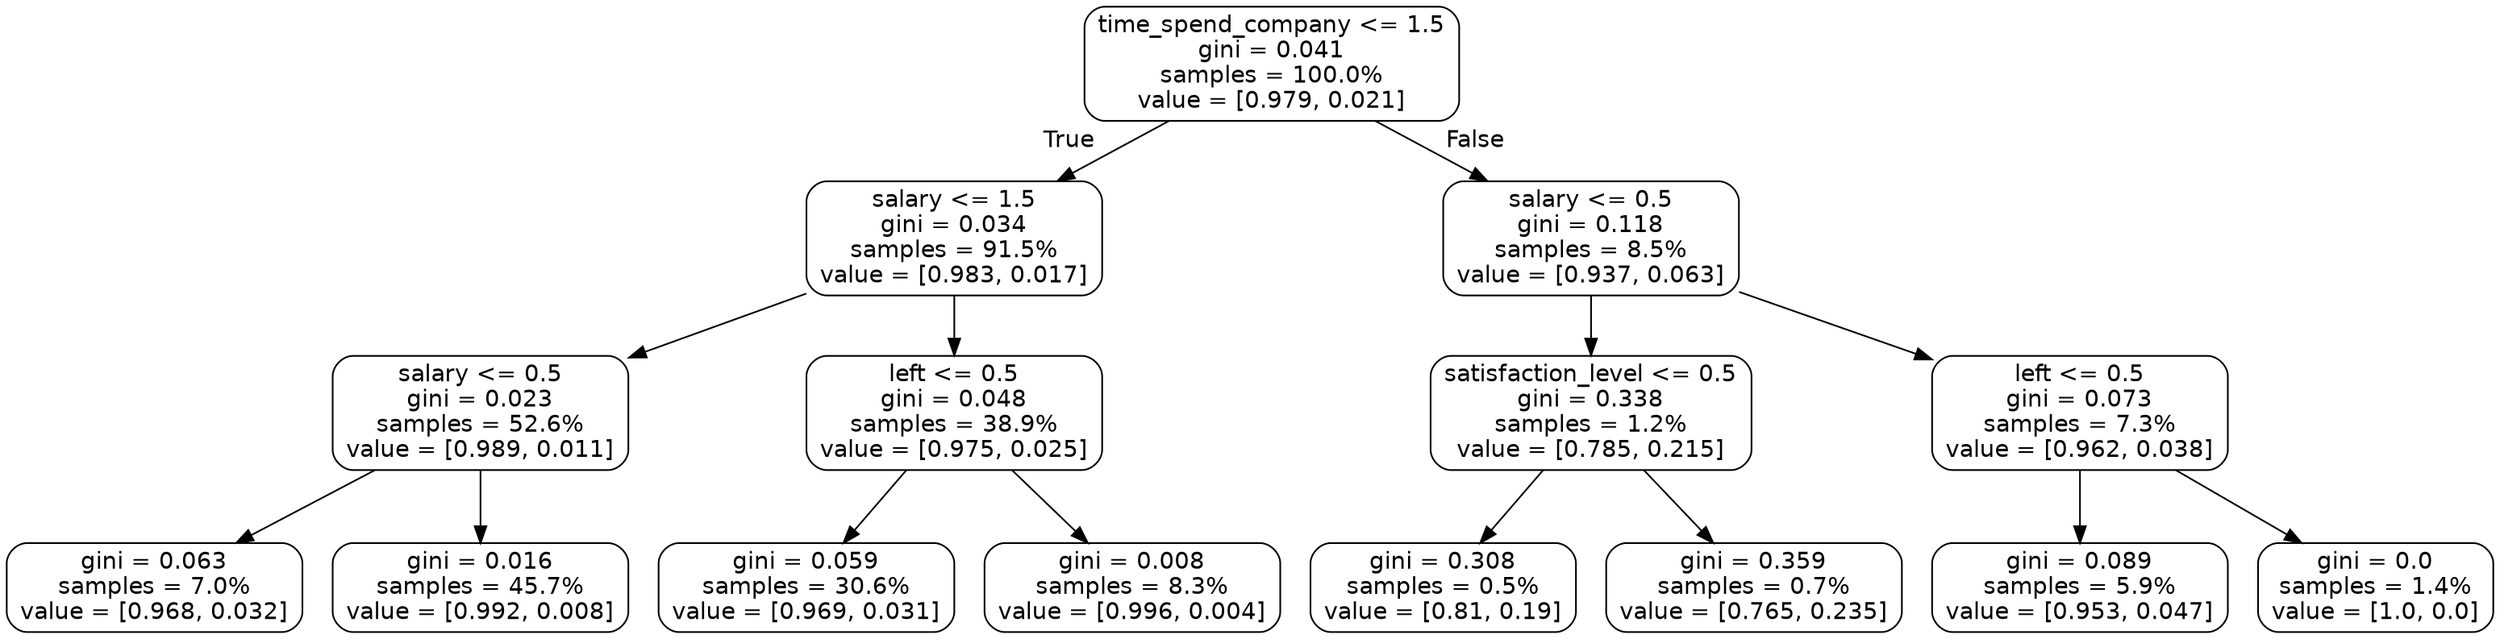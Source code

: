 digraph Tree {
node [shape=box, style="rounded", color="black", fontname=helvetica] ;
graph [ranksep=equally, splines=polyline] ;
edge [fontname=helvetica] ;
0 [label="time_spend_company <= 1.5\ngini = 0.041\nsamples = 100.0%\nvalue = [0.979, 0.021]"] ;
1 [label="salary <= 1.5\ngini = 0.034\nsamples = 91.5%\nvalue = [0.983, 0.017]"] ;
0 -> 1 [labeldistance=2.5, labelangle=45, headlabel="True"] ;
2 [label="salary <= 0.5\ngini = 0.023\nsamples = 52.6%\nvalue = [0.989, 0.011]"] ;
1 -> 2 ;
3 [label="gini = 0.063\nsamples = 7.0%\nvalue = [0.968, 0.032]"] ;
2 -> 3 ;
4 [label="gini = 0.016\nsamples = 45.7%\nvalue = [0.992, 0.008]"] ;
2 -> 4 ;
5 [label="left <= 0.5\ngini = 0.048\nsamples = 38.9%\nvalue = [0.975, 0.025]"] ;
1 -> 5 ;
6 [label="gini = 0.059\nsamples = 30.6%\nvalue = [0.969, 0.031]"] ;
5 -> 6 ;
7 [label="gini = 0.008\nsamples = 8.3%\nvalue = [0.996, 0.004]"] ;
5 -> 7 ;
8 [label="salary <= 0.5\ngini = 0.118\nsamples = 8.5%\nvalue = [0.937, 0.063]"] ;
0 -> 8 [labeldistance=2.5, labelangle=-45, headlabel="False"] ;
9 [label="satisfaction_level <= 0.5\ngini = 0.338\nsamples = 1.2%\nvalue = [0.785, 0.215]"] ;
8 -> 9 ;
10 [label="gini = 0.308\nsamples = 0.5%\nvalue = [0.81, 0.19]"] ;
9 -> 10 ;
11 [label="gini = 0.359\nsamples = 0.7%\nvalue = [0.765, 0.235]"] ;
9 -> 11 ;
12 [label="left <= 0.5\ngini = 0.073\nsamples = 7.3%\nvalue = [0.962, 0.038]"] ;
8 -> 12 ;
13 [label="gini = 0.089\nsamples = 5.9%\nvalue = [0.953, 0.047]"] ;
12 -> 13 ;
14 [label="gini = 0.0\nsamples = 1.4%\nvalue = [1.0, 0.0]"] ;
12 -> 14 ;
{rank=same ; 0} ;
{rank=same ; 1; 8} ;
{rank=same ; 2; 5; 9; 12} ;
{rank=same ; 3; 4; 6; 7; 10; 11; 13; 14} ;
}